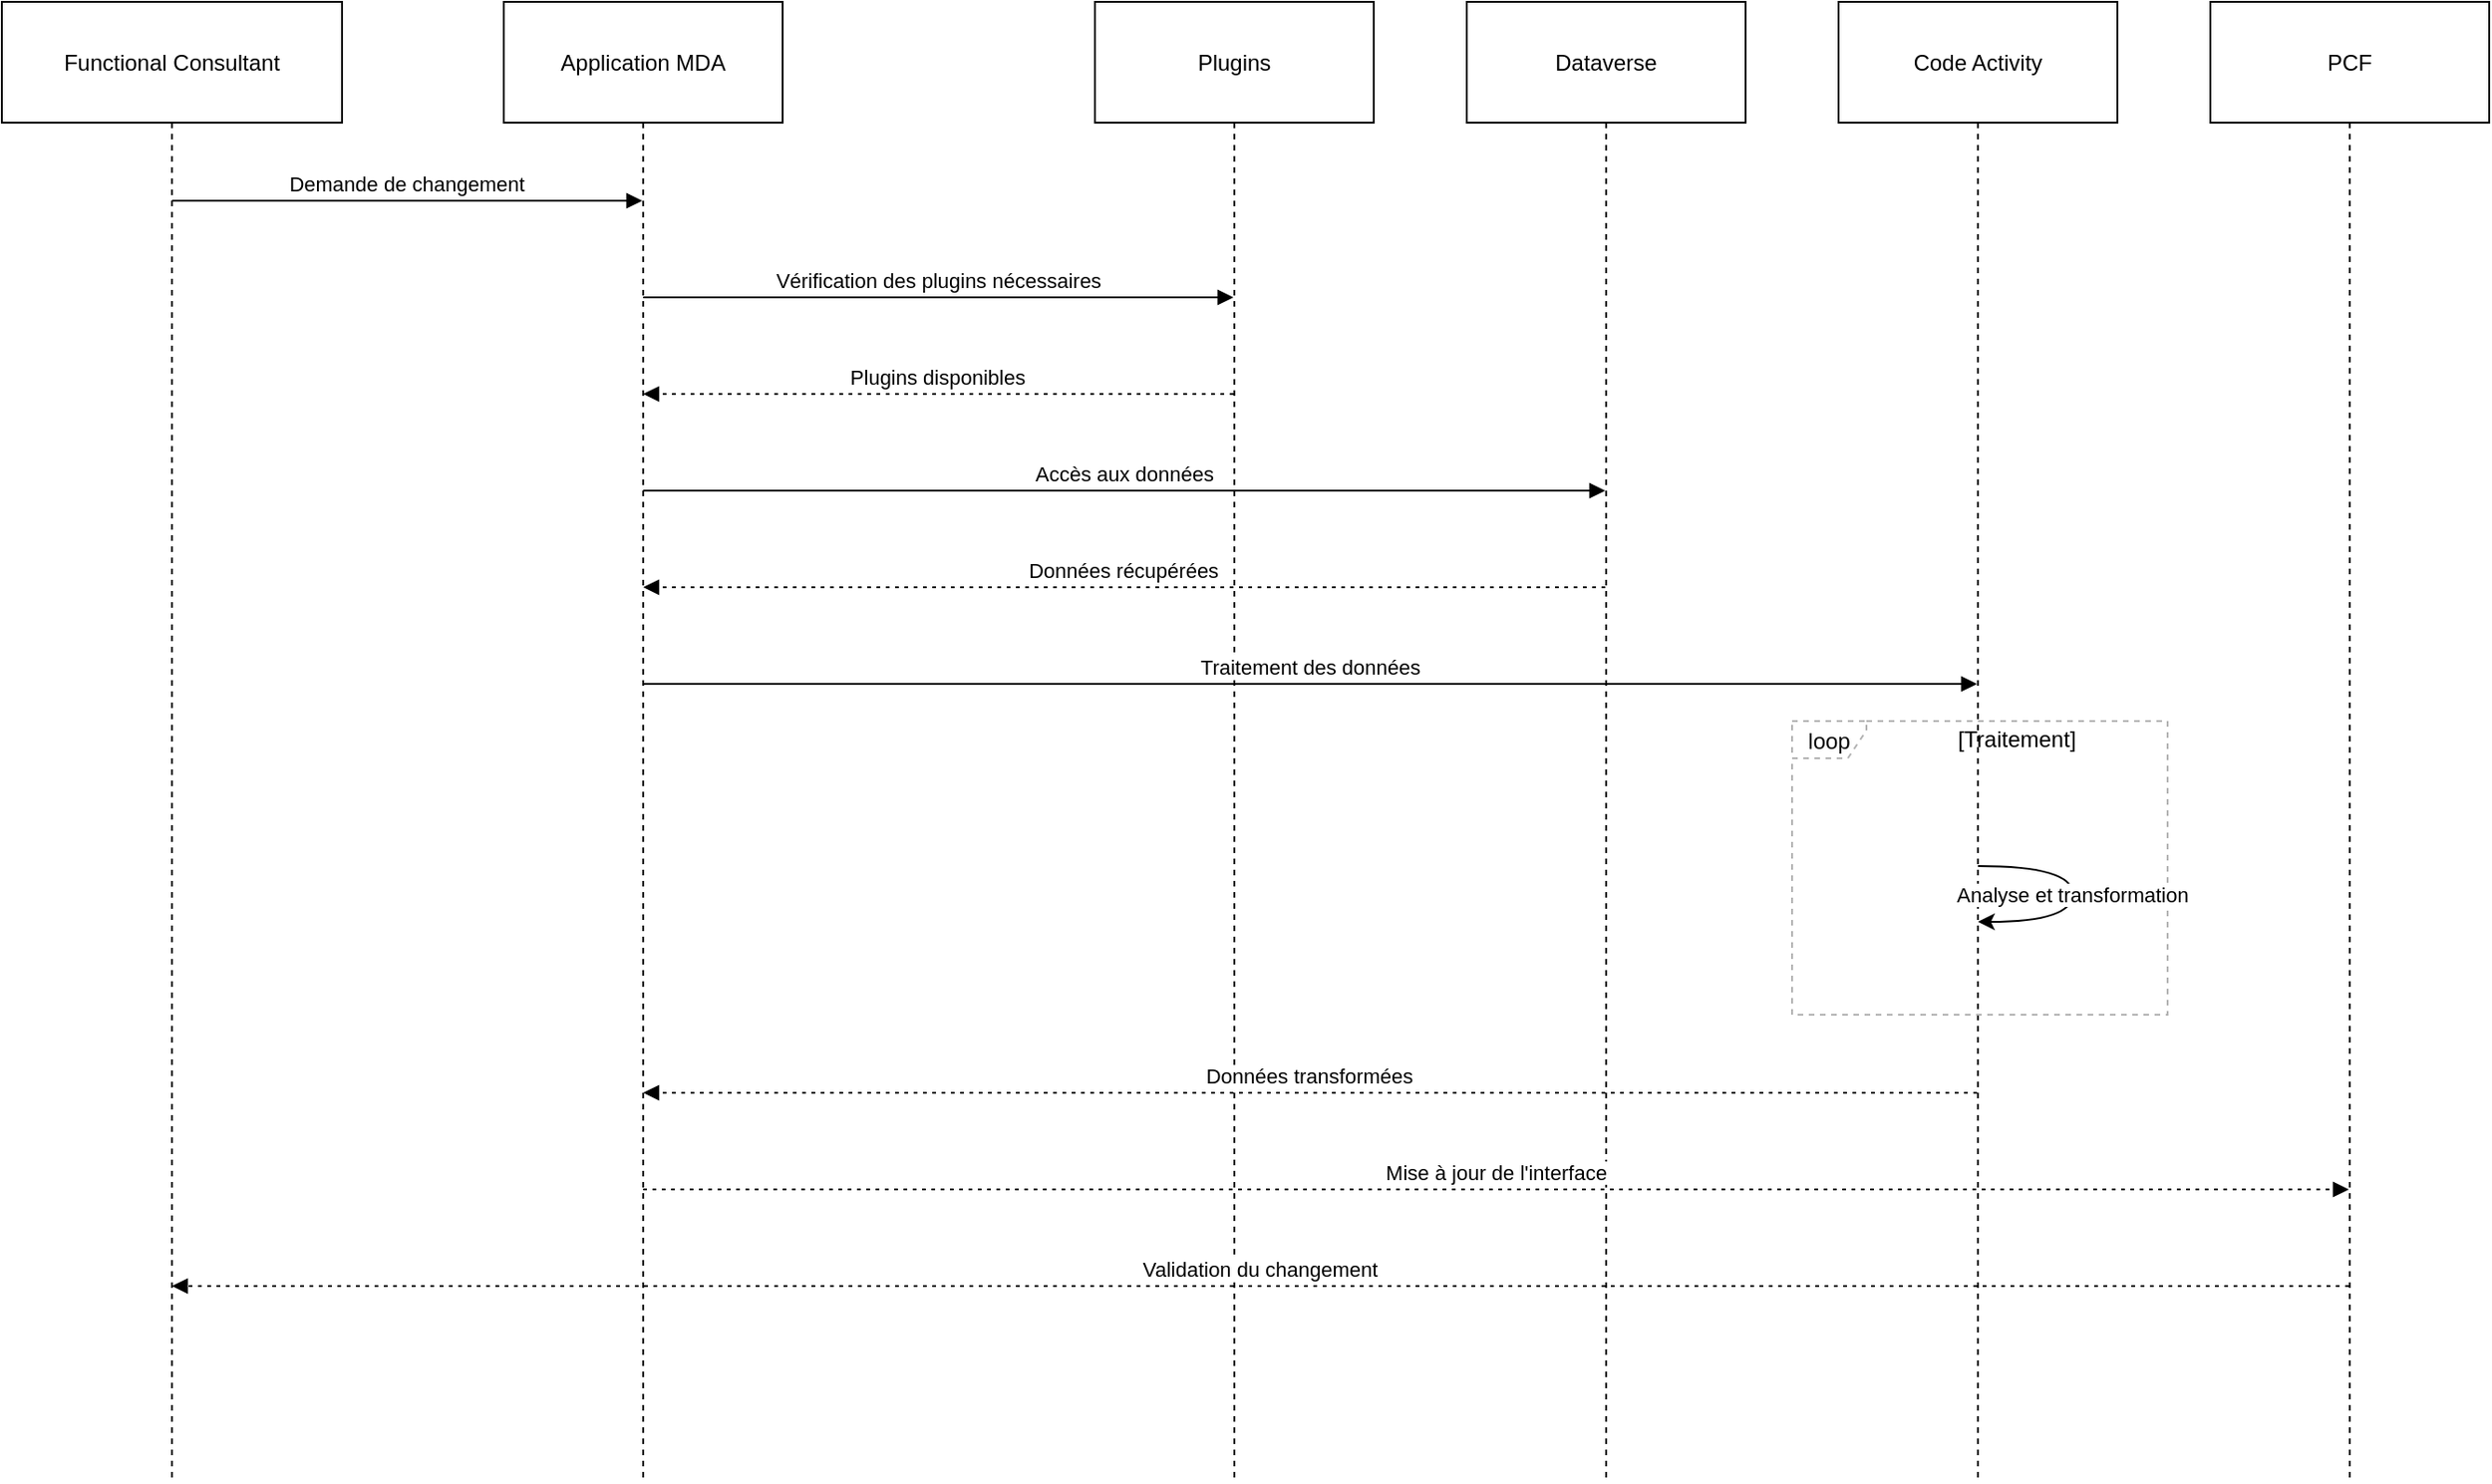 <mxfile version="24.5.5" type="github">
  <diagram name="Page-1" id="nlplLvHfPgEata9vbAs4">
    <mxGraphModel dx="1444" dy="825" grid="1" gridSize="10" guides="1" tooltips="1" connect="1" arrows="1" fold="1" page="1" pageScale="1" pageWidth="827" pageHeight="1169" math="0" shadow="0">
      <root>
        <mxCell id="0" />
        <mxCell id="1" parent="0" />
        <mxCell id="2" value="Functional Consultant" style="shape=umlLifeline;perimeter=lifelinePerimeter;whiteSpace=wrap;container=1;dropTarget=0;collapsible=0;recursiveResize=0;outlineConnect=0;portConstraint=eastwest;newEdgeStyle={&quot;edgeStyle&quot;:&quot;elbowEdgeStyle&quot;,&quot;elbow&quot;:&quot;vertical&quot;,&quot;curved&quot;:0,&quot;rounded&quot;:0};size=65;" parent="1" vertex="1">
          <mxGeometry width="183" height="796" as="geometry" />
        </mxCell>
        <mxCell id="3" value="Application MDA" style="shape=umlLifeline;perimeter=lifelinePerimeter;whiteSpace=wrap;container=1;dropTarget=0;collapsible=0;recursiveResize=0;outlineConnect=0;portConstraint=eastwest;newEdgeStyle={&quot;edgeStyle&quot;:&quot;elbowEdgeStyle&quot;,&quot;elbow&quot;:&quot;vertical&quot;,&quot;curved&quot;:0,&quot;rounded&quot;:0};size=65;" parent="1" vertex="1">
          <mxGeometry x="270" width="150" height="796" as="geometry" />
        </mxCell>
        <mxCell id="4" value="Plugins" style="shape=umlLifeline;perimeter=lifelinePerimeter;whiteSpace=wrap;container=1;dropTarget=0;collapsible=0;recursiveResize=0;outlineConnect=0;portConstraint=eastwest;newEdgeStyle={&quot;edgeStyle&quot;:&quot;elbowEdgeStyle&quot;,&quot;elbow&quot;:&quot;vertical&quot;,&quot;curved&quot;:0,&quot;rounded&quot;:0};size=65;" parent="1" vertex="1">
          <mxGeometry x="588" width="150" height="796" as="geometry" />
        </mxCell>
        <mxCell id="5" value="Dataverse" style="shape=umlLifeline;perimeter=lifelinePerimeter;whiteSpace=wrap;container=1;dropTarget=0;collapsible=0;recursiveResize=0;outlineConnect=0;portConstraint=eastwest;newEdgeStyle={&quot;edgeStyle&quot;:&quot;elbowEdgeStyle&quot;,&quot;elbow&quot;:&quot;vertical&quot;,&quot;curved&quot;:0,&quot;rounded&quot;:0};size=65;" parent="1" vertex="1">
          <mxGeometry x="788" width="150" height="796" as="geometry" />
        </mxCell>
        <mxCell id="6" value="Code Activity" style="shape=umlLifeline;perimeter=lifelinePerimeter;whiteSpace=wrap;container=1;dropTarget=0;collapsible=0;recursiveResize=0;outlineConnect=0;portConstraint=eastwest;newEdgeStyle={&quot;edgeStyle&quot;:&quot;elbowEdgeStyle&quot;,&quot;elbow&quot;:&quot;vertical&quot;,&quot;curved&quot;:0,&quot;rounded&quot;:0};size=65;" parent="1" vertex="1">
          <mxGeometry x="988" width="150" height="796" as="geometry" />
        </mxCell>
        <mxCell id="7" value="PCF" style="shape=umlLifeline;perimeter=lifelinePerimeter;whiteSpace=wrap;container=1;dropTarget=0;collapsible=0;recursiveResize=0;outlineConnect=0;portConstraint=eastwest;newEdgeStyle={&quot;edgeStyle&quot;:&quot;elbowEdgeStyle&quot;,&quot;elbow&quot;:&quot;vertical&quot;,&quot;curved&quot;:0,&quot;rounded&quot;:0};size=65;" parent="1" vertex="1">
          <mxGeometry x="1188" width="150" height="796" as="geometry" />
        </mxCell>
        <mxCell id="8" value="loop" style="shape=umlFrame;dashed=1;pointerEvents=0;dropTarget=0;strokeColor=#B3B3B3;height=20;width=40" parent="1" vertex="1">
          <mxGeometry x="963" y="387" width="202" height="158" as="geometry" />
        </mxCell>
        <mxCell id="9" value="[Traitement]" style="text;strokeColor=none;fillColor=none;align=center;verticalAlign=middle;whiteSpace=wrap;" parent="8" vertex="1">
          <mxGeometry x="40" width="162" height="20" as="geometry" />
        </mxCell>
        <mxCell id="10" value="Demande de changement" style="verticalAlign=bottom;endArrow=block;edgeStyle=elbowEdgeStyle;elbow=vertical;curved=0;rounded=0;" parent="1" source="2" target="3" edge="1">
          <mxGeometry relative="1" as="geometry">
            <Array as="points">
              <mxPoint x="227" y="107" />
            </Array>
          </mxGeometry>
        </mxCell>
        <mxCell id="11" value="Vérification des plugins nécessaires" style="verticalAlign=bottom;endArrow=block;edgeStyle=elbowEdgeStyle;elbow=vertical;curved=0;rounded=0;" parent="1" source="3" target="4" edge="1">
          <mxGeometry relative="1" as="geometry">
            <Array as="points">
              <mxPoint x="512" y="159" />
            </Array>
          </mxGeometry>
        </mxCell>
        <mxCell id="12" value="Plugins disponibles" style="verticalAlign=bottom;endArrow=block;edgeStyle=elbowEdgeStyle;elbow=vertical;curved=0;rounded=0;dashed=1;dashPattern=2 3;" parent="1" source="4" target="3" edge="1">
          <mxGeometry relative="1" as="geometry">
            <Array as="points">
              <mxPoint x="515" y="211" />
            </Array>
          </mxGeometry>
        </mxCell>
        <mxCell id="13" value="Accès aux données" style="verticalAlign=bottom;endArrow=block;edgeStyle=elbowEdgeStyle;elbow=vertical;curved=0;rounded=0;" parent="1" source="3" target="5" edge="1">
          <mxGeometry relative="1" as="geometry">
            <Array as="points">
              <mxPoint x="612" y="263" />
            </Array>
          </mxGeometry>
        </mxCell>
        <mxCell id="14" value="Données récupérées" style="verticalAlign=bottom;endArrow=block;edgeStyle=elbowEdgeStyle;elbow=vertical;curved=0;rounded=0;dashed=1;dashPattern=2 3;" parent="1" source="5" target="3" edge="1">
          <mxGeometry relative="1" as="geometry">
            <Array as="points">
              <mxPoint x="615" y="315" />
            </Array>
          </mxGeometry>
        </mxCell>
        <mxCell id="15" value="Traitement des données" style="verticalAlign=bottom;endArrow=block;edgeStyle=elbowEdgeStyle;elbow=vertical;curved=0;rounded=0;" parent="1" source="3" target="6" edge="1">
          <mxGeometry relative="1" as="geometry">
            <Array as="points">
              <mxPoint x="712" y="367" />
            </Array>
          </mxGeometry>
        </mxCell>
        <mxCell id="16" value="Analyse et transformation" style="curved=1;" parent="1" source="6" target="6" edge="1">
          <mxGeometry relative="1" as="geometry">
            <Array as="points">
              <mxPoint x="1114" y="465" />
              <mxPoint x="1114" y="495" />
            </Array>
          </mxGeometry>
        </mxCell>
        <mxCell id="17" value="Données transformées" style="verticalAlign=bottom;endArrow=block;edgeStyle=elbowEdgeStyle;elbow=vertical;curved=0;rounded=0;dashed=1;dashPattern=2 3;" parent="1" source="6" target="3" edge="1">
          <mxGeometry relative="1" as="geometry">
            <Array as="points">
              <mxPoint x="715" y="587" />
            </Array>
          </mxGeometry>
        </mxCell>
        <mxCell id="18" value="Mise à jour de l&#39;interface" style="verticalAlign=bottom;endArrow=block;edgeStyle=elbowEdgeStyle;elbow=vertical;curved=0;rounded=0;dashed=1;dashPattern=2 3;" parent="1" source="3" target="7" edge="1">
          <mxGeometry relative="1" as="geometry">
            <Array as="points">
              <mxPoint x="812" y="639" />
            </Array>
          </mxGeometry>
        </mxCell>
        <mxCell id="19" value="Validation du changement" style="verticalAlign=bottom;endArrow=block;edgeStyle=elbowEdgeStyle;elbow=vertical;curved=0;rounded=0;dashed=1;dashPattern=2 3;" parent="1" source="7" target="2" edge="1">
          <mxGeometry relative="1" as="geometry">
            <Array as="points">
              <mxPoint x="689" y="691" />
            </Array>
          </mxGeometry>
        </mxCell>
      </root>
    </mxGraphModel>
  </diagram>
</mxfile>
